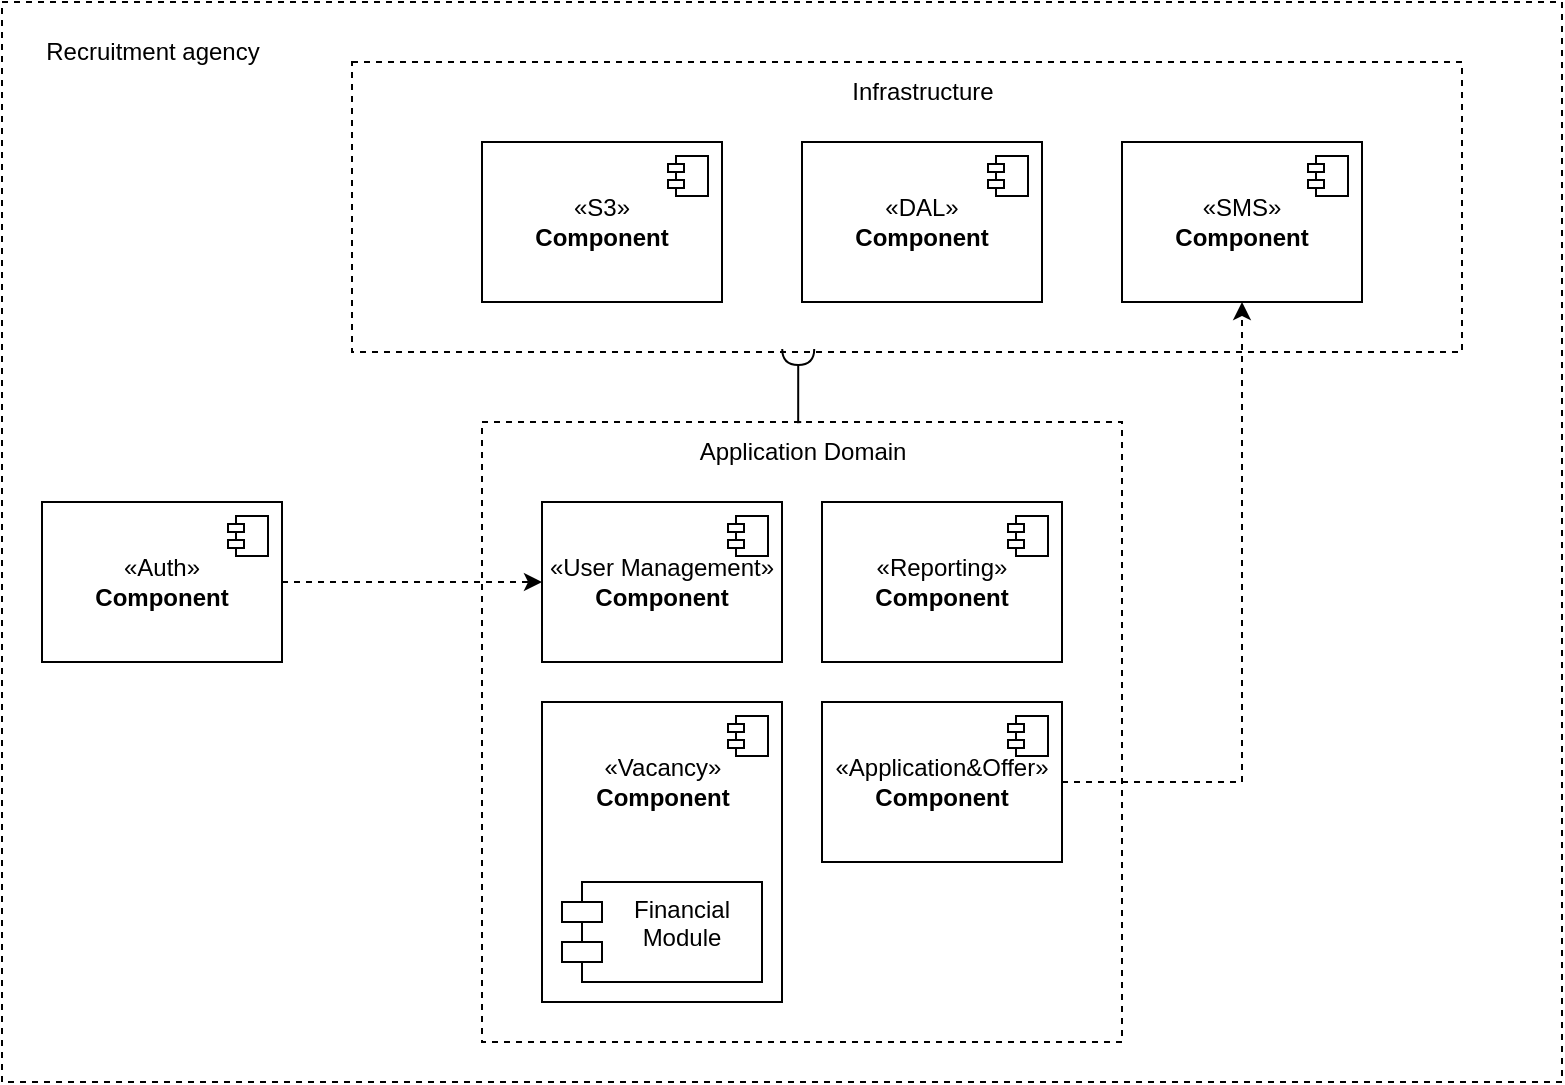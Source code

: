 <mxfile version="26.0.16">
  <diagram name="Страница — 1" id="TAW8KFkStnvmgnlksh7M">
    <mxGraphModel dx="989" dy="582" grid="1" gridSize="10" guides="1" tooltips="1" connect="1" arrows="1" fold="1" page="1" pageScale="1" pageWidth="827" pageHeight="1169" math="0" shadow="0">
      <root>
        <mxCell id="0" />
        <mxCell id="1" parent="0" />
        <mxCell id="nFcUpBl-7Q-yPQqDxXo0-2" value="" style="rounded=0;whiteSpace=wrap;html=1;dashed=1;" vertex="1" parent="1">
          <mxGeometry x="110" y="110" width="780" height="540" as="geometry" />
        </mxCell>
        <mxCell id="nFcUpBl-7Q-yPQqDxXo0-28" value="" style="rounded=0;whiteSpace=wrap;html=1;dashed=1;" vertex="1" parent="1">
          <mxGeometry x="350" y="320" width="320" height="310" as="geometry" />
        </mxCell>
        <mxCell id="nFcUpBl-7Q-yPQqDxXo0-26" value="" style="rounded=0;whiteSpace=wrap;html=1;dashed=1;" vertex="1" parent="1">
          <mxGeometry x="285" y="140" width="555" height="145" as="geometry" />
        </mxCell>
        <mxCell id="nFcUpBl-7Q-yPQqDxXo0-3" value="Recruitment agency" style="text;html=1;align=center;verticalAlign=middle;resizable=0;points=[];autosize=1;strokeColor=none;fillColor=none;" vertex="1" parent="1">
          <mxGeometry x="120" y="120" width="130" height="30" as="geometry" />
        </mxCell>
        <mxCell id="nFcUpBl-7Q-yPQqDxXo0-4" value="«User Management»&lt;br&gt;&lt;b&gt;Component&lt;/b&gt;" style="html=1;dropTarget=0;whiteSpace=wrap;" vertex="1" parent="1">
          <mxGeometry x="380" y="360" width="120" height="80" as="geometry" />
        </mxCell>
        <mxCell id="nFcUpBl-7Q-yPQqDxXo0-5" value="" style="shape=module;jettyWidth=8;jettyHeight=4;" vertex="1" parent="nFcUpBl-7Q-yPQqDxXo0-4">
          <mxGeometry x="1" width="20" height="20" relative="1" as="geometry">
            <mxPoint x="-27" y="7" as="offset" />
          </mxGeometry>
        </mxCell>
        <mxCell id="nFcUpBl-7Q-yPQqDxXo0-25" style="edgeStyle=orthogonalEdgeStyle;rounded=0;orthogonalLoop=1;jettySize=auto;html=1;entryX=0.5;entryY=1;entryDx=0;entryDy=0;dashed=1;" edge="1" parent="1" source="nFcUpBl-7Q-yPQqDxXo0-8" target="nFcUpBl-7Q-yPQqDxXo0-23">
          <mxGeometry relative="1" as="geometry" />
        </mxCell>
        <mxCell id="nFcUpBl-7Q-yPQqDxXo0-8" value="«Application&amp;amp;Offer»&lt;br&gt;&lt;b&gt;Component&lt;/b&gt;" style="html=1;dropTarget=0;whiteSpace=wrap;" vertex="1" parent="1">
          <mxGeometry x="520" y="460" width="120" height="80" as="geometry" />
        </mxCell>
        <mxCell id="nFcUpBl-7Q-yPQqDxXo0-9" value="" style="shape=module;jettyWidth=8;jettyHeight=4;" vertex="1" parent="nFcUpBl-7Q-yPQqDxXo0-8">
          <mxGeometry x="1" width="20" height="20" relative="1" as="geometry">
            <mxPoint x="-27" y="7" as="offset" />
          </mxGeometry>
        </mxCell>
        <mxCell id="nFcUpBl-7Q-yPQqDxXo0-10" value="«Reporting»&lt;br&gt;&lt;b&gt;Component&lt;/b&gt;" style="html=1;dropTarget=0;whiteSpace=wrap;" vertex="1" parent="1">
          <mxGeometry x="520" y="360" width="120" height="80" as="geometry" />
        </mxCell>
        <mxCell id="nFcUpBl-7Q-yPQqDxXo0-11" value="" style="shape=module;jettyWidth=8;jettyHeight=4;" vertex="1" parent="nFcUpBl-7Q-yPQqDxXo0-10">
          <mxGeometry x="1" width="20" height="20" relative="1" as="geometry">
            <mxPoint x="-27" y="7" as="offset" />
          </mxGeometry>
        </mxCell>
        <mxCell id="nFcUpBl-7Q-yPQqDxXo0-12" value="«DAL»&lt;br&gt;&lt;b&gt;Component&lt;/b&gt;" style="html=1;dropTarget=0;whiteSpace=wrap;" vertex="1" parent="1">
          <mxGeometry x="510" y="180" width="120" height="80" as="geometry" />
        </mxCell>
        <mxCell id="nFcUpBl-7Q-yPQqDxXo0-13" value="" style="shape=module;jettyWidth=8;jettyHeight=4;" vertex="1" parent="nFcUpBl-7Q-yPQqDxXo0-12">
          <mxGeometry x="1" width="20" height="20" relative="1" as="geometry">
            <mxPoint x="-27" y="7" as="offset" />
          </mxGeometry>
        </mxCell>
        <mxCell id="nFcUpBl-7Q-yPQqDxXo0-18" style="edgeStyle=orthogonalEdgeStyle;rounded=0;orthogonalLoop=1;jettySize=auto;html=1;entryX=0;entryY=0.5;entryDx=0;entryDy=0;dashed=1;" edge="1" parent="1" source="nFcUpBl-7Q-yPQqDxXo0-14" target="nFcUpBl-7Q-yPQqDxXo0-4">
          <mxGeometry relative="1" as="geometry" />
        </mxCell>
        <mxCell id="nFcUpBl-7Q-yPQqDxXo0-14" value="«Auth»&lt;br&gt;&lt;b&gt;Component&lt;/b&gt;" style="html=1;dropTarget=0;whiteSpace=wrap;" vertex="1" parent="1">
          <mxGeometry x="130" y="360" width="120" height="80" as="geometry" />
        </mxCell>
        <mxCell id="nFcUpBl-7Q-yPQqDxXo0-15" value="" style="shape=module;jettyWidth=8;jettyHeight=4;" vertex="1" parent="nFcUpBl-7Q-yPQqDxXo0-14">
          <mxGeometry x="1" width="20" height="20" relative="1" as="geometry">
            <mxPoint x="-27" y="7" as="offset" />
          </mxGeometry>
        </mxCell>
        <mxCell id="nFcUpBl-7Q-yPQqDxXo0-20" value="" style="group" vertex="1" connectable="0" parent="1">
          <mxGeometry x="380" y="460" width="120" height="150" as="geometry" />
        </mxCell>
        <mxCell id="nFcUpBl-7Q-yPQqDxXo0-6" value="" style="html=1;dropTarget=0;whiteSpace=wrap;" vertex="1" parent="nFcUpBl-7Q-yPQqDxXo0-20">
          <mxGeometry width="120" height="150" as="geometry" />
        </mxCell>
        <mxCell id="nFcUpBl-7Q-yPQqDxXo0-7" value="" style="shape=module;jettyWidth=8;jettyHeight=4;" vertex="1" parent="nFcUpBl-7Q-yPQqDxXo0-6">
          <mxGeometry x="1" width="20" height="20" relative="1" as="geometry">
            <mxPoint x="-27" y="7" as="offset" />
          </mxGeometry>
        </mxCell>
        <mxCell id="nFcUpBl-7Q-yPQqDxXo0-16" value="Financial Module" style="shape=module;align=left;spacingLeft=20;align=center;verticalAlign=top;whiteSpace=wrap;html=1;" vertex="1" parent="nFcUpBl-7Q-yPQqDxXo0-20">
          <mxGeometry x="10" y="90" width="100" height="50" as="geometry" />
        </mxCell>
        <mxCell id="nFcUpBl-7Q-yPQqDxXo0-17" value="&lt;span style=&quot;text-wrap-mode: wrap;&quot;&gt;«Vacancy»&lt;/span&gt;&lt;br style=&quot;text-wrap-mode: wrap;&quot;&gt;&lt;b style=&quot;text-wrap-mode: wrap;&quot;&gt;Component&lt;/b&gt;" style="text;html=1;align=center;verticalAlign=middle;resizable=0;points=[];autosize=1;strokeColor=none;fillColor=none;" vertex="1" parent="nFcUpBl-7Q-yPQqDxXo0-20">
          <mxGeometry x="15" y="20" width="90" height="40" as="geometry" />
        </mxCell>
        <mxCell id="nFcUpBl-7Q-yPQqDxXo0-21" value="«S3»&lt;br&gt;&lt;b&gt;Component&lt;/b&gt;" style="html=1;dropTarget=0;whiteSpace=wrap;" vertex="1" parent="1">
          <mxGeometry x="350" y="180" width="120" height="80" as="geometry" />
        </mxCell>
        <mxCell id="nFcUpBl-7Q-yPQqDxXo0-22" value="" style="shape=module;jettyWidth=8;jettyHeight=4;" vertex="1" parent="nFcUpBl-7Q-yPQqDxXo0-21">
          <mxGeometry x="1" width="20" height="20" relative="1" as="geometry">
            <mxPoint x="-27" y="7" as="offset" />
          </mxGeometry>
        </mxCell>
        <mxCell id="nFcUpBl-7Q-yPQqDxXo0-23" value="«SMS»&lt;br&gt;&lt;b&gt;Component&lt;/b&gt;" style="html=1;dropTarget=0;whiteSpace=wrap;" vertex="1" parent="1">
          <mxGeometry x="670" y="180" width="120" height="80" as="geometry" />
        </mxCell>
        <mxCell id="nFcUpBl-7Q-yPQqDxXo0-24" value="" style="shape=module;jettyWidth=8;jettyHeight=4;" vertex="1" parent="nFcUpBl-7Q-yPQqDxXo0-23">
          <mxGeometry x="1" width="20" height="20" relative="1" as="geometry">
            <mxPoint x="-27" y="7" as="offset" />
          </mxGeometry>
        </mxCell>
        <mxCell id="nFcUpBl-7Q-yPQqDxXo0-27" value="Infrastructure" style="text;html=1;align=center;verticalAlign=middle;resizable=0;points=[];autosize=1;strokeColor=none;fillColor=none;" vertex="1" parent="1">
          <mxGeometry x="525" y="140" width="90" height="30" as="geometry" />
        </mxCell>
        <mxCell id="nFcUpBl-7Q-yPQqDxXo0-29" value="Application Domain" style="text;html=1;align=center;verticalAlign=middle;resizable=0;points=[];autosize=1;strokeColor=none;fillColor=none;" vertex="1" parent="1">
          <mxGeometry x="445" y="320" width="130" height="30" as="geometry" />
        </mxCell>
        <mxCell id="nFcUpBl-7Q-yPQqDxXo0-30" style="edgeStyle=orthogonalEdgeStyle;rounded=0;orthogonalLoop=1;jettySize=auto;html=1;entryX=0.402;entryY=0.99;entryDx=0;entryDy=0;entryPerimeter=0;endArrow=halfCircle;endFill=0;exitX=0.497;exitY=0.002;exitDx=0;exitDy=0;exitPerimeter=0;" edge="1" parent="1" source="nFcUpBl-7Q-yPQqDxXo0-29" target="nFcUpBl-7Q-yPQqDxXo0-26">
          <mxGeometry relative="1" as="geometry" />
        </mxCell>
      </root>
    </mxGraphModel>
  </diagram>
</mxfile>
